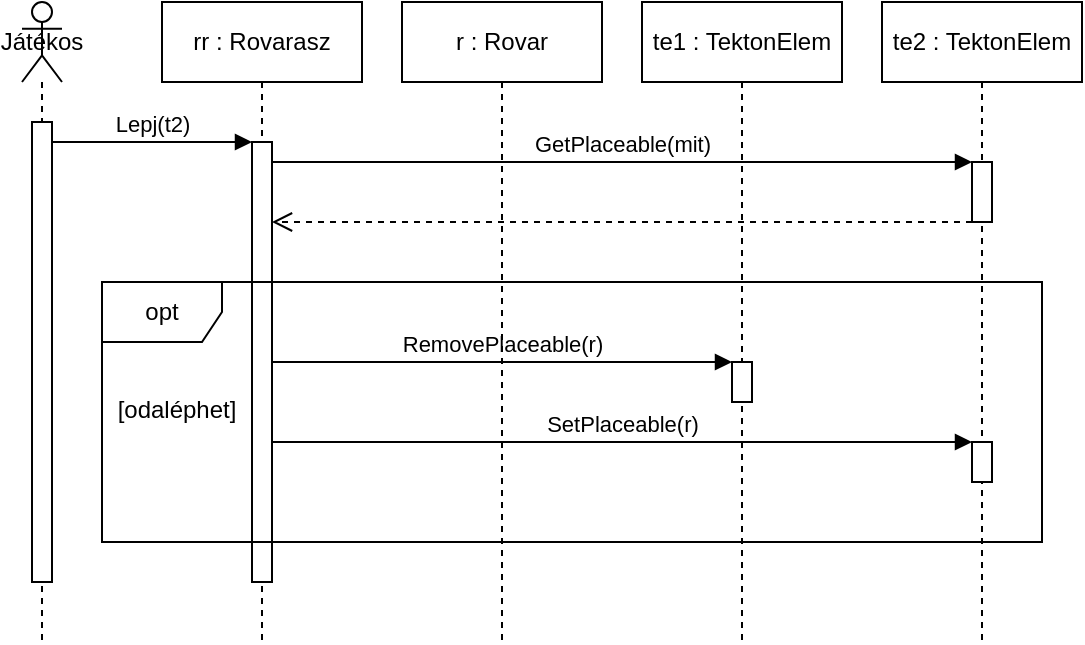 <mxfile version="26.0.16">
  <diagram name="Page-1" id="jyKlAJJ9NLUasiOqqjGp">
    <mxGraphModel dx="819" dy="469" grid="1" gridSize="10" guides="1" tooltips="1" connect="1" arrows="1" fold="1" page="0" pageScale="1" pageWidth="850" pageHeight="1100" math="0" shadow="0">
      <root>
        <mxCell id="0" />
        <mxCell id="1" parent="0" />
        <mxCell id="ibCAYDNQj_hkH_2NKTYt-11" value="rr : Rovarasz" style="shape=umlLifeline;perimeter=lifelinePerimeter;whiteSpace=wrap;html=1;container=1;dropTarget=0;collapsible=0;recursiveResize=0;outlineConnect=0;portConstraint=eastwest;newEdgeStyle={&quot;curved&quot;:0,&quot;rounded&quot;:0};" parent="1" vertex="1">
          <mxGeometry x="80" y="160" width="100" height="320" as="geometry" />
        </mxCell>
        <mxCell id="ibCAYDNQj_hkH_2NKTYt-12" value="" style="html=1;points=[[0,0,0,0,5],[0,1,0,0,-5],[1,0,0,0,5],[1,1,0,0,-5]];perimeter=orthogonalPerimeter;outlineConnect=0;targetShapes=umlLifeline;portConstraint=eastwest;newEdgeStyle={&quot;curved&quot;:0,&quot;rounded&quot;:0};" parent="ibCAYDNQj_hkH_2NKTYt-11" vertex="1">
          <mxGeometry x="45" y="70" width="10" height="220" as="geometry" />
        </mxCell>
        <mxCell id="ibCAYDNQj_hkH_2NKTYt-14" value="te1 : TektonElem" style="shape=umlLifeline;perimeter=lifelinePerimeter;whiteSpace=wrap;html=1;container=1;dropTarget=0;collapsible=0;recursiveResize=0;outlineConnect=0;portConstraint=eastwest;newEdgeStyle={&quot;curved&quot;:0,&quot;rounded&quot;:0};" parent="1" vertex="1">
          <mxGeometry x="320" y="160" width="100" height="320" as="geometry" />
        </mxCell>
        <mxCell id="wfneS9JUFHi34RjBZuVv-2" value="RemovePlaceable(r)" style="html=1;verticalAlign=bottom;endArrow=block;curved=0;rounded=0;" edge="1" parent="ibCAYDNQj_hkH_2NKTYt-14">
          <mxGeometry relative="1" as="geometry">
            <mxPoint x="-185" y="180" as="sourcePoint" />
            <mxPoint x="45" y="180" as="targetPoint" />
          </mxGeometry>
        </mxCell>
        <mxCell id="wfneS9JUFHi34RjBZuVv-1" value="" style="html=1;points=[[0,0,0,0,5],[0,1,0,0,-5],[1,0,0,0,5],[1,1,0,0,-5]];perimeter=orthogonalPerimeter;outlineConnect=0;targetShapes=umlLifeline;portConstraint=eastwest;newEdgeStyle={&quot;curved&quot;:0,&quot;rounded&quot;:0};" vertex="1" parent="ibCAYDNQj_hkH_2NKTYt-14">
          <mxGeometry x="45" y="180" width="10" height="20" as="geometry" />
        </mxCell>
        <mxCell id="wfneS9JUFHi34RjBZuVv-7" value="SetPlaceable(r)" style="html=1;verticalAlign=bottom;endArrow=block;curved=0;rounded=0;" edge="1" parent="ibCAYDNQj_hkH_2NKTYt-14">
          <mxGeometry relative="1" as="geometry">
            <mxPoint x="-185" y="220" as="sourcePoint" />
            <mxPoint x="165" y="220" as="targetPoint" />
          </mxGeometry>
        </mxCell>
        <mxCell id="wfneS9JUFHi34RjBZuVv-4" value="te2 : TektonElem" style="shape=umlLifeline;perimeter=lifelinePerimeter;whiteSpace=wrap;html=1;container=1;dropTarget=0;collapsible=0;recursiveResize=0;outlineConnect=0;portConstraint=eastwest;newEdgeStyle={&quot;curved&quot;:0,&quot;rounded&quot;:0};" vertex="1" parent="1">
          <mxGeometry x="440" y="160" width="100" height="320" as="geometry" />
        </mxCell>
        <mxCell id="wfneS9JUFHi34RjBZuVv-5" value="" style="html=1;points=[[0,0,0,0,5],[0,1,0,0,-5],[1,0,0,0,5],[1,1,0,0,-5]];perimeter=orthogonalPerimeter;outlineConnect=0;targetShapes=umlLifeline;portConstraint=eastwest;newEdgeStyle={&quot;curved&quot;:0,&quot;rounded&quot;:0};" vertex="1" parent="wfneS9JUFHi34RjBZuVv-4">
          <mxGeometry x="45" y="80" width="10" height="30" as="geometry" />
        </mxCell>
        <mxCell id="ibCAYDNQj_hkH_2NKTYt-28" value="GetPlaceable(mit)" style="html=1;verticalAlign=bottom;endArrow=block;curved=0;rounded=0;" parent="wfneS9JUFHi34RjBZuVv-4" edge="1" source="ibCAYDNQj_hkH_2NKTYt-12">
          <mxGeometry relative="1" as="geometry">
            <mxPoint x="-185" y="80" as="sourcePoint" />
            <mxPoint x="45" y="80" as="targetPoint" />
          </mxGeometry>
        </mxCell>
        <mxCell id="wfneS9JUFHi34RjBZuVv-6" value="" style="html=1;points=[[0,0,0,0,5],[0,1,0,0,-5],[1,0,0,0,5],[1,1,0,0,-5]];perimeter=orthogonalPerimeter;outlineConnect=0;targetShapes=umlLifeline;portConstraint=eastwest;newEdgeStyle={&quot;curved&quot;:0,&quot;rounded&quot;:0};" vertex="1" parent="wfneS9JUFHi34RjBZuVv-4">
          <mxGeometry x="45" y="220" width="10" height="20" as="geometry" />
        </mxCell>
        <mxCell id="wfneS9JUFHi34RjBZuVv-9" value="Játékos" style="shape=umlLifeline;perimeter=lifelinePerimeter;whiteSpace=wrap;html=1;container=1;dropTarget=0;collapsible=0;recursiveResize=0;outlineConnect=0;portConstraint=eastwest;newEdgeStyle={&quot;curved&quot;:0,&quot;rounded&quot;:0};participant=umlActor;" vertex="1" parent="1">
          <mxGeometry x="10" y="160" width="20" height="320" as="geometry" />
        </mxCell>
        <mxCell id="wfneS9JUFHi34RjBZuVv-11" value="" style="html=1;points=[[0,0,0,0,5],[0,1,0,0,-5],[1,0,0,0,5],[1,1,0,0,-5]];perimeter=orthogonalPerimeter;outlineConnect=0;targetShapes=umlLifeline;portConstraint=eastwest;newEdgeStyle={&quot;curved&quot;:0,&quot;rounded&quot;:0};" vertex="1" parent="wfneS9JUFHi34RjBZuVv-9">
          <mxGeometry x="5" y="60" width="10" height="230" as="geometry" />
        </mxCell>
        <mxCell id="wfneS9JUFHi34RjBZuVv-12" value="Lepj(t2)" style="html=1;verticalAlign=bottom;endArrow=block;curved=0;rounded=0;" edge="1" parent="1">
          <mxGeometry width="80" relative="1" as="geometry">
            <mxPoint x="25" y="230" as="sourcePoint" />
            <mxPoint x="125" y="230" as="targetPoint" />
          </mxGeometry>
        </mxCell>
        <mxCell id="ibCAYDNQj_hkH_2NKTYt-50" value="" style="html=1;verticalAlign=bottom;endArrow=open;dashed=1;endSize=8;curved=0;rounded=0;" parent="1" edge="1">
          <mxGeometry relative="1" as="geometry">
            <mxPoint x="485" y="270" as="sourcePoint" />
            <mxPoint x="135" y="270" as="targetPoint" />
          </mxGeometry>
        </mxCell>
        <mxCell id="wfneS9JUFHi34RjBZuVv-15" value="r : Rovar" style="shape=umlLifeline;perimeter=lifelinePerimeter;whiteSpace=wrap;html=1;container=1;dropTarget=0;collapsible=0;recursiveResize=0;outlineConnect=0;portConstraint=eastwest;newEdgeStyle={&quot;curved&quot;:0,&quot;rounded&quot;:0};" vertex="1" parent="1">
          <mxGeometry x="200" y="160" width="100" height="320" as="geometry" />
        </mxCell>
        <mxCell id="wfneS9JUFHi34RjBZuVv-18" value="opt" style="shape=umlFrame;whiteSpace=wrap;html=1;pointerEvents=0;" vertex="1" parent="1">
          <mxGeometry x="50" y="300" width="470" height="130" as="geometry" />
        </mxCell>
        <mxCell id="wfneS9JUFHi34RjBZuVv-19" value="[odaléphet]" style="text;html=1;align=center;verticalAlign=middle;resizable=0;points=[];autosize=1;strokeColor=none;fillColor=none;" vertex="1" parent="1">
          <mxGeometry x="47" y="349" width="80" height="30" as="geometry" />
        </mxCell>
      </root>
    </mxGraphModel>
  </diagram>
</mxfile>
